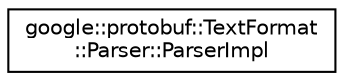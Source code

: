 digraph "类继承关系图"
{
 // LATEX_PDF_SIZE
  edge [fontname="Helvetica",fontsize="10",labelfontname="Helvetica",labelfontsize="10"];
  node [fontname="Helvetica",fontsize="10",shape=record];
  rankdir="LR";
  Node0 [label="google::protobuf::TextFormat\l::Parser::ParserImpl",height=0.2,width=0.4,color="black", fillcolor="white", style="filled",URL="$classgoogle_1_1protobuf_1_1TextFormat_1_1Parser_1_1ParserImpl.html",tooltip=" "];
}
